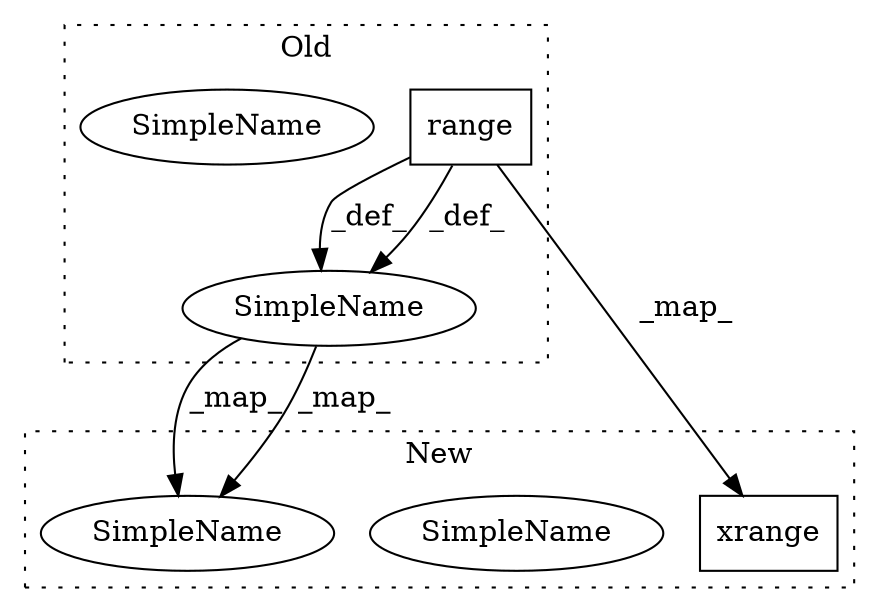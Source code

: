 digraph G {
subgraph cluster0 {
1 [label="range" a="32" s="649,659" l="6,1" shape="box"];
3 [label="SimpleName" a="42" s="3611" l="15" shape="ellipse"];
6 [label="SimpleName" a="42" s="3611" l="15" shape="ellipse"];
label = "Old";
style="dotted";
}
subgraph cluster1 {
2 [label="xrange" a="32" s="793,804" l="7,1" shape="box"];
4 [label="SimpleName" a="42" s="3622" l="15" shape="ellipse"];
5 [label="SimpleName" a="42" s="3622" l="15" shape="ellipse"];
label = "New";
style="dotted";
}
1 -> 6 [label="_def_"];
1 -> 2 [label="_map_"];
1 -> 6 [label="_def_"];
6 -> 5 [label="_map_"];
6 -> 5 [label="_map_"];
}